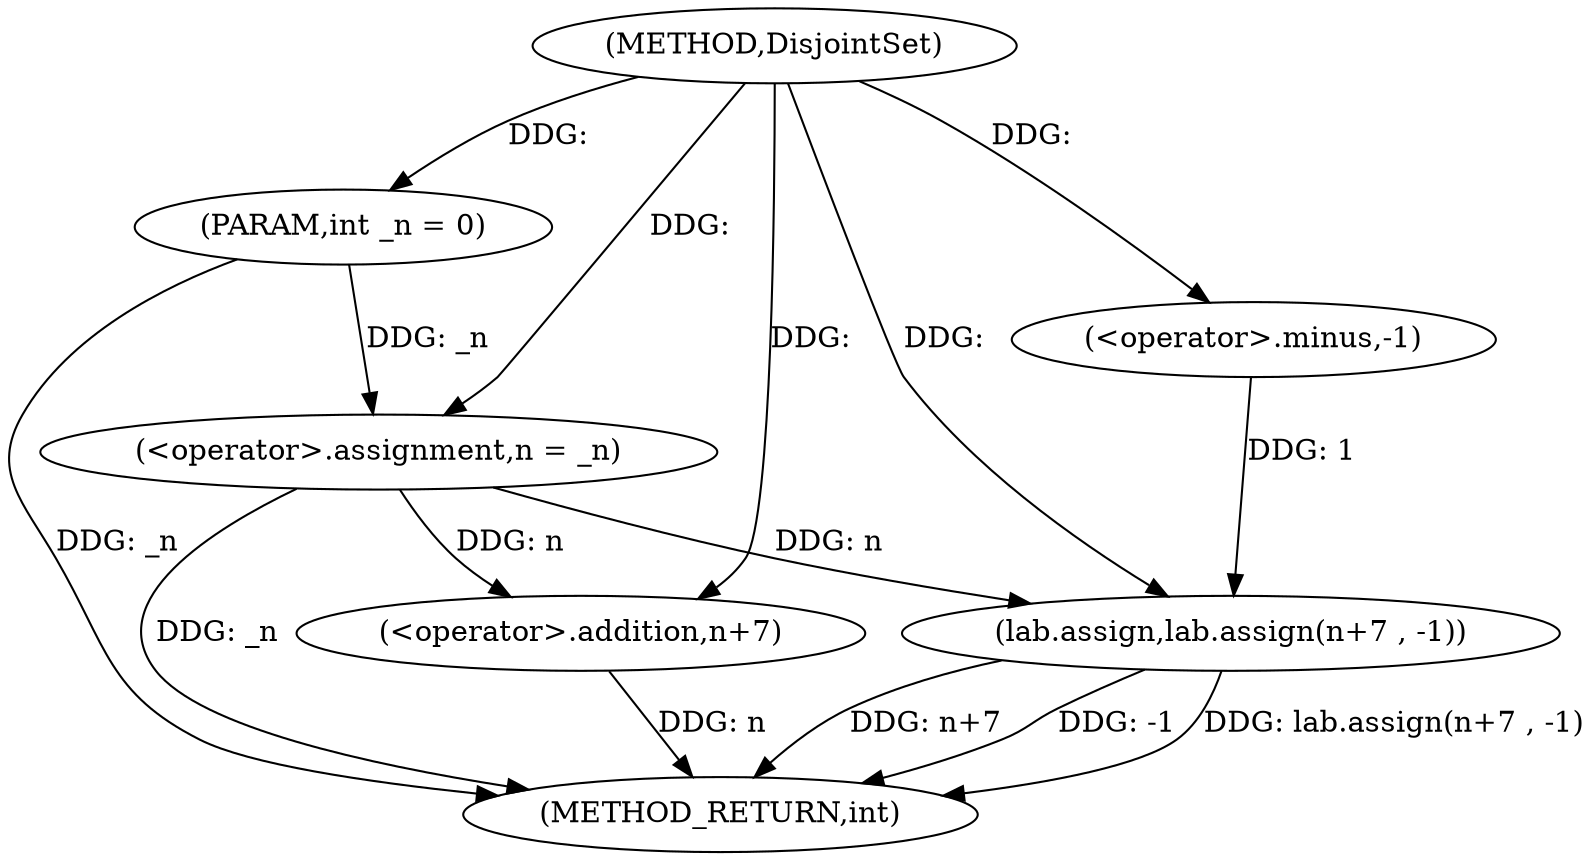 digraph "DisjointSet" {  
"1000108" [label = "(METHOD,DisjointSet)" ]
"1000120" [label = "(METHOD_RETURN,int)" ]
"1000109" [label = "(PARAM,int _n = 0)" ]
"1000111" [label = "(<operator>.assignment,n = _n)" ]
"1000114" [label = "(lab.assign,lab.assign(n+7 , -1))" ]
"1000115" [label = "(<operator>.addition,n+7)" ]
"1000118" [label = "(<operator>.minus,-1)" ]
  "1000109" -> "1000120"  [ label = "DDG: _n"] 
  "1000111" -> "1000120"  [ label = "DDG: _n"] 
  "1000115" -> "1000120"  [ label = "DDG: n"] 
  "1000114" -> "1000120"  [ label = "DDG: n+7"] 
  "1000114" -> "1000120"  [ label = "DDG: -1"] 
  "1000114" -> "1000120"  [ label = "DDG: lab.assign(n+7 , -1)"] 
  "1000108" -> "1000109"  [ label = "DDG: "] 
  "1000109" -> "1000111"  [ label = "DDG: _n"] 
  "1000108" -> "1000111"  [ label = "DDG: "] 
  "1000108" -> "1000114"  [ label = "DDG: "] 
  "1000111" -> "1000114"  [ label = "DDG: n"] 
  "1000118" -> "1000114"  [ label = "DDG: 1"] 
  "1000111" -> "1000115"  [ label = "DDG: n"] 
  "1000108" -> "1000115"  [ label = "DDG: "] 
  "1000108" -> "1000118"  [ label = "DDG: "] 
}
